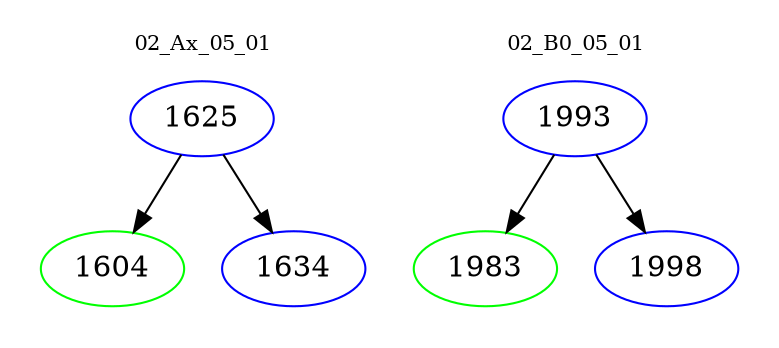 digraph{
subgraph cluster_0 {
color = white
label = "02_Ax_05_01";
fontsize=10;
T0_1625 [label="1625", color="blue"]
T0_1625 -> T0_1604 [color="black"]
T0_1604 [label="1604", color="green"]
T0_1625 -> T0_1634 [color="black"]
T0_1634 [label="1634", color="blue"]
}
subgraph cluster_1 {
color = white
label = "02_B0_05_01";
fontsize=10;
T1_1993 [label="1993", color="blue"]
T1_1993 -> T1_1983 [color="black"]
T1_1983 [label="1983", color="green"]
T1_1993 -> T1_1998 [color="black"]
T1_1998 [label="1998", color="blue"]
}
}
